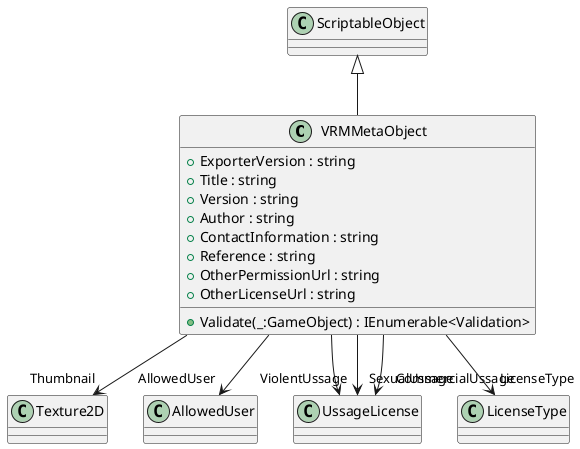 @startuml
class VRMMetaObject {
    + ExporterVersion : string
    + Title : string
    + Version : string
    + Author : string
    + ContactInformation : string
    + Reference : string
    + OtherPermissionUrl : string
    + OtherLicenseUrl : string
    + Validate(_:GameObject) : IEnumerable<Validation>
}
ScriptableObject <|-- VRMMetaObject
VRMMetaObject --> "Thumbnail" Texture2D
VRMMetaObject --> "AllowedUser" AllowedUser
VRMMetaObject --> "ViolentUssage" UssageLicense
VRMMetaObject --> "SexualUssage" UssageLicense
VRMMetaObject --> "CommercialUssage" UssageLicense
VRMMetaObject --> "LicenseType" LicenseType
@enduml
